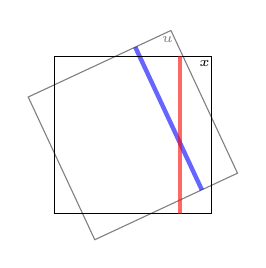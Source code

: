 \begin{tikzpicture}
    \begin{scope}[rotate=25]
        % sensor in u plane
        \draw[gray] (1,1) -- (1,-1) -- (-1,-1) -- (-1,1) -- (1,1);
        % the hitting strip
        \draw[blue,ultra thick,opacity=0.6] (0.5,-1) -- (0.5,1);

        \node[text=gray] at (0.91,0.91) {\tiny $u$};
    \end{scope}

    % sensor in x plane
    \draw[black] (1,1) -- (1,-1) -- (-1,-1) -- (-1,1) -- (1,1);
    % the hitting strip
    \draw[red,ultra thick,opacity=0.6] (0.6,-1) -- (0.6,1);

    \node[text=black] at (0.91,0.91) {\tiny $x$};
\end{tikzpicture}
